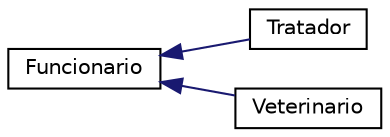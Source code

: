 digraph "Gráfico de Hierarquia de Classes"
{
  edge [fontname="Helvetica",fontsize="10",labelfontname="Helvetica",labelfontsize="10"];
  node [fontname="Helvetica",fontsize="10",shape=record];
  rankdir="LR";
  Node0 [label="Funcionario",height=0.2,width=0.4,color="black", fillcolor="white", style="filled",URL="$classFuncionario.html"];
  Node0 -> Node1 [dir="back",color="midnightblue",fontsize="10",style="solid",fontname="Helvetica"];
  Node1 [label="Tratador",height=0.2,width=0.4,color="black", fillcolor="white", style="filled",URL="$classTratador.html"];
  Node0 -> Node2 [dir="back",color="midnightblue",fontsize="10",style="solid",fontname="Helvetica"];
  Node2 [label="Veterinario",height=0.2,width=0.4,color="black", fillcolor="white", style="filled",URL="$classVeterinario.html"];
}
